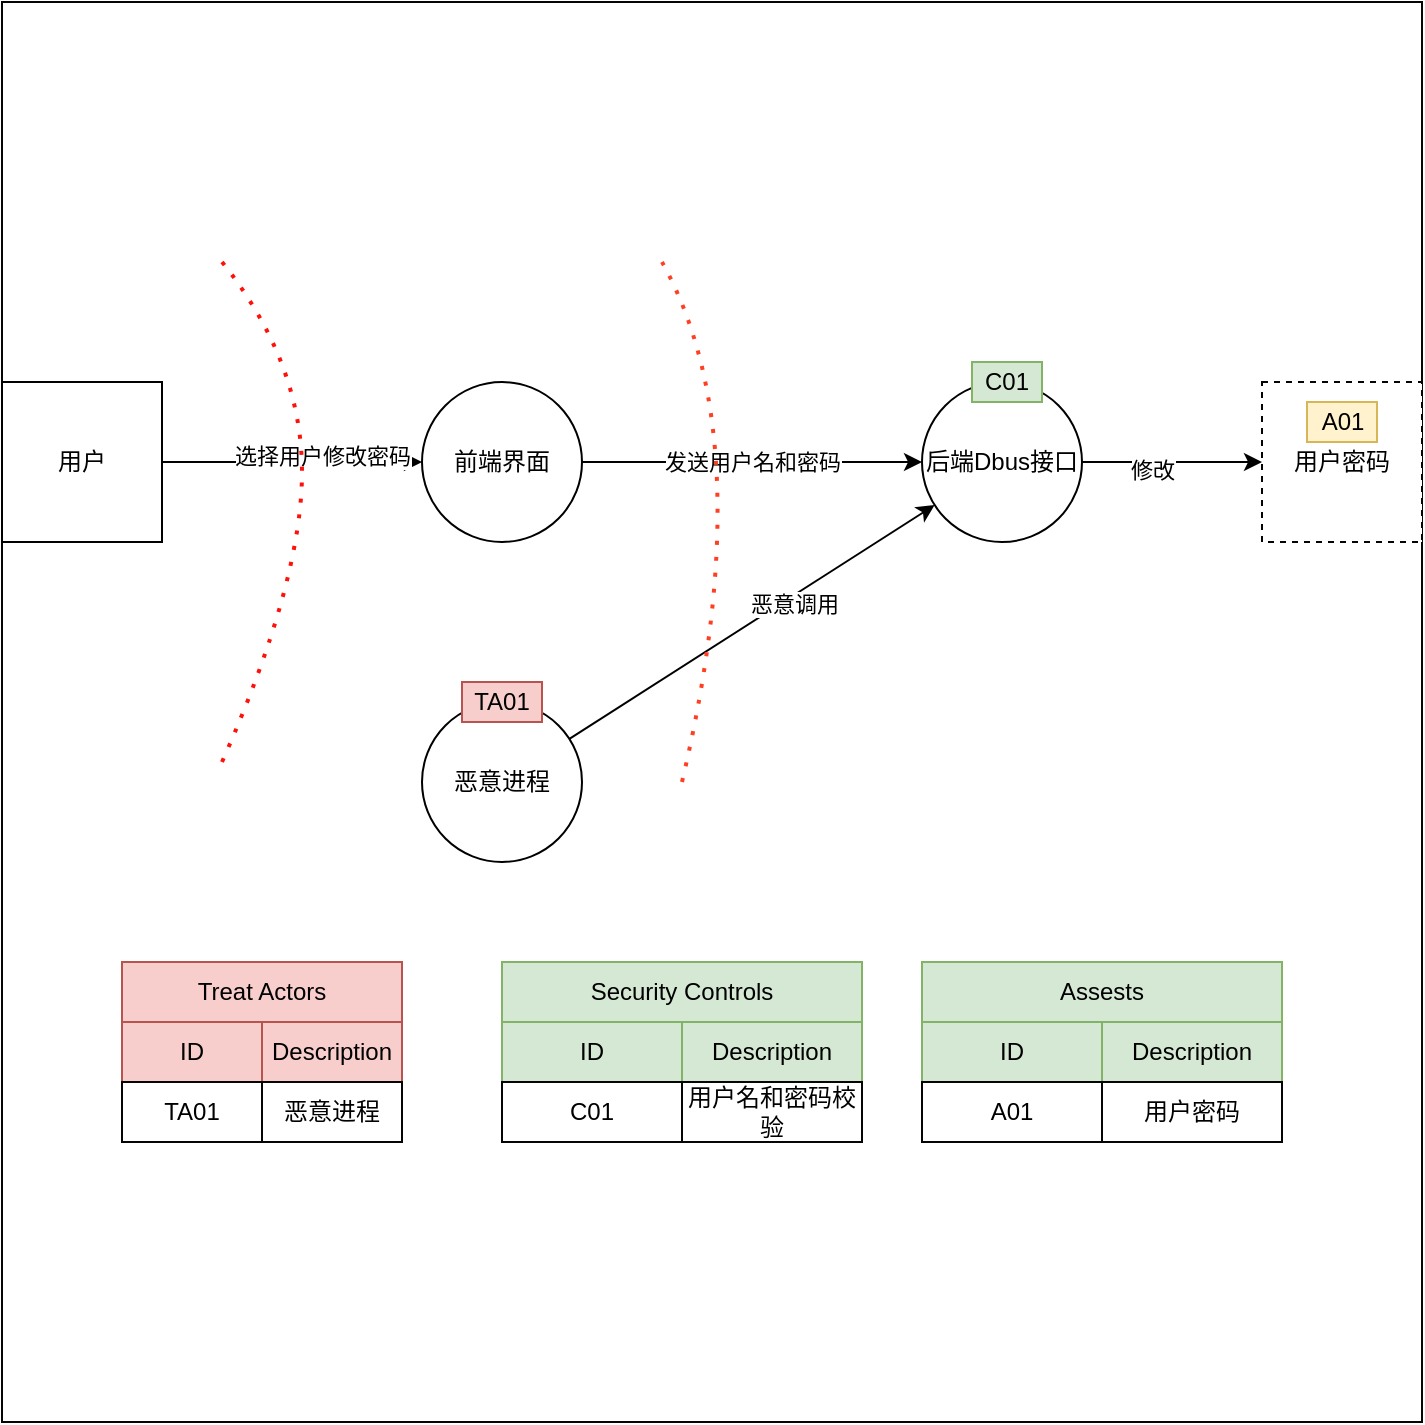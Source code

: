 <mxfile version="20.6.2" type="github">
  <diagram id="kgpKYQtTHZ0yAKxKKP6v" name="Page-1">
    <mxGraphModel dx="1422" dy="749" grid="1" gridSize="10" guides="1" tooltips="1" connect="1" arrows="1" fold="1" page="1" pageScale="1" pageWidth="850" pageHeight="1100" math="0" shadow="0">
      <root>
        <mxCell id="0" />
        <mxCell id="1" parent="0" />
        <mxCell id="4ZVYAhuGB29EE994HRAR-4" value="" style="whiteSpace=wrap;html=1;aspect=fixed;strokeColor=#050505;" vertex="1" parent="1">
          <mxGeometry x="40" y="160" width="710" height="710" as="geometry" />
        </mxCell>
        <object label="" 选中用户修改密码="" id="4ZVYAhuGB29EE994HRAR-9">
          <mxCell style="edgeStyle=orthogonalEdgeStyle;curved=1;orthogonalLoop=1;jettySize=auto;html=1;exitX=1;exitY=0.5;exitDx=0;exitDy=0;" edge="1" parent="1" source="4ZVYAhuGB29EE994HRAR-5" target="4ZVYAhuGB29EE994HRAR-6">
            <mxGeometry relative="1" as="geometry" />
          </mxCell>
        </object>
        <mxCell id="4ZVYAhuGB29EE994HRAR-17" value="选择用户修改密码" style="edgeLabel;html=1;align=center;verticalAlign=middle;resizable=0;points=[];" vertex="1" connectable="0" parent="4ZVYAhuGB29EE994HRAR-9">
          <mxGeometry x="0.224" y="3" relative="1" as="geometry">
            <mxPoint as="offset" />
          </mxGeometry>
        </mxCell>
        <mxCell id="4ZVYAhuGB29EE994HRAR-5" value="用户" style="whiteSpace=wrap;html=1;aspect=fixed;" vertex="1" parent="1">
          <mxGeometry x="40" y="350" width="80" height="80" as="geometry" />
        </mxCell>
        <mxCell id="4ZVYAhuGB29EE994HRAR-10" value="发送用户名和密码" style="edgeStyle=orthogonalEdgeStyle;curved=1;orthogonalLoop=1;jettySize=auto;html=1;" edge="1" parent="1" source="4ZVYAhuGB29EE994HRAR-6" target="4ZVYAhuGB29EE994HRAR-8">
          <mxGeometry relative="1" as="geometry" />
        </mxCell>
        <mxCell id="4ZVYAhuGB29EE994HRAR-6" value="前端界面" style="ellipse;whiteSpace=wrap;html=1;aspect=fixed;" vertex="1" parent="1">
          <mxGeometry x="250" y="350" width="80" height="80" as="geometry" />
        </mxCell>
        <mxCell id="4ZVYAhuGB29EE994HRAR-7" value="恶意进程" style="ellipse;whiteSpace=wrap;html=1;aspect=fixed;" vertex="1" parent="1">
          <mxGeometry x="250" y="510" width="80" height="80" as="geometry" />
        </mxCell>
        <mxCell id="4ZVYAhuGB29EE994HRAR-8" value="后端Dbus接口" style="ellipse;whiteSpace=wrap;html=1;aspect=fixed;" vertex="1" parent="1">
          <mxGeometry x="500" y="350" width="80" height="80" as="geometry" />
        </mxCell>
        <mxCell id="4ZVYAhuGB29EE994HRAR-15" value="" style="endArrow=none;dashed=1;html=1;dashPattern=1 3;strokeWidth=2;curved=1;strokeColor=#FF1008;" edge="1" parent="1">
          <mxGeometry width="50" height="50" relative="1" as="geometry">
            <mxPoint x="150" y="540" as="sourcePoint" />
            <mxPoint x="150" y="290" as="targetPoint" />
            <Array as="points">
              <mxPoint x="150" y="540" />
              <mxPoint x="190" y="450" />
              <mxPoint x="190" y="340" />
              <mxPoint x="150" y="290" />
            </Array>
          </mxGeometry>
        </mxCell>
        <mxCell id="4ZVYAhuGB29EE994HRAR-19" value="TA01" style="rounded=0;whiteSpace=wrap;html=1;fillColor=#f8cecc;strokeColor=#b85450;" vertex="1" parent="1">
          <mxGeometry x="270" y="500" width="40" height="20" as="geometry" />
        </mxCell>
        <mxCell id="4ZVYAhuGB29EE994HRAR-23" value="" style="endArrow=classic;html=1;strokeColor=#000000;rounded=0;" edge="1" parent="1" source="4ZVYAhuGB29EE994HRAR-7" target="4ZVYAhuGB29EE994HRAR-8">
          <mxGeometry width="50" height="50" relative="1" as="geometry">
            <mxPoint x="480" y="570" as="sourcePoint" />
            <mxPoint x="510" y="420" as="targetPoint" />
            <Array as="points" />
          </mxGeometry>
        </mxCell>
        <mxCell id="4ZVYAhuGB29EE994HRAR-28" value="恶意调用" style="edgeLabel;html=1;align=center;verticalAlign=middle;resizable=0;points=[];" vertex="1" connectable="0" parent="4ZVYAhuGB29EE994HRAR-23">
          <mxGeometry x="0.208" y="-4" relative="1" as="geometry">
            <mxPoint as="offset" />
          </mxGeometry>
        </mxCell>
        <mxCell id="4ZVYAhuGB29EE994HRAR-26" value="" style="endArrow=none;dashed=1;html=1;dashPattern=1 3;strokeWidth=2;strokeColor=#FF3F21;curved=1;" edge="1" parent="1">
          <mxGeometry width="50" height="50" relative="1" as="geometry">
            <mxPoint x="380" y="550" as="sourcePoint" />
            <mxPoint x="370" y="290" as="targetPoint" />
            <Array as="points">
              <mxPoint x="380" y="550" />
              <mxPoint x="420" y="380" />
              <mxPoint x="370" y="290" />
            </Array>
          </mxGeometry>
        </mxCell>
        <mxCell id="4ZVYAhuGB29EE994HRAR-30" value="用户密码" style="whiteSpace=wrap;html=1;aspect=fixed;strokeColor=#050505;dashed=1;" vertex="1" parent="1">
          <mxGeometry x="670" y="350" width="80" height="80" as="geometry" />
        </mxCell>
        <mxCell id="4ZVYAhuGB29EE994HRAR-32" value="" style="endArrow=classic;html=1;strokeColor=#000000;curved=1;exitX=1;exitY=0.5;exitDx=0;exitDy=0;entryX=0;entryY=0.5;entryDx=0;entryDy=0;" edge="1" parent="1" source="4ZVYAhuGB29EE994HRAR-8" target="4ZVYAhuGB29EE994HRAR-30">
          <mxGeometry width="50" height="50" relative="1" as="geometry">
            <mxPoint x="600" y="430" as="sourcePoint" />
            <mxPoint x="650" y="380" as="targetPoint" />
          </mxGeometry>
        </mxCell>
        <mxCell id="4ZVYAhuGB29EE994HRAR-35" value="修改" style="edgeLabel;html=1;align=center;verticalAlign=middle;resizable=0;points=[];" vertex="1" connectable="0" parent="4ZVYAhuGB29EE994HRAR-32">
          <mxGeometry x="-0.222" y="-4" relative="1" as="geometry">
            <mxPoint as="offset" />
          </mxGeometry>
        </mxCell>
        <mxCell id="4ZVYAhuGB29EE994HRAR-36" value="C01" style="rounded=0;whiteSpace=wrap;html=1;strokeColor=#82b366;fillColor=#d5e8d4;" vertex="1" parent="1">
          <mxGeometry x="525" y="340" width="35" height="20" as="geometry" />
        </mxCell>
        <mxCell id="4ZVYAhuGB29EE994HRAR-145" value="Treat Actors" style="rounded=0;whiteSpace=wrap;html=1;strokeColor=#b85450;fillColor=#f8cecc;" vertex="1" parent="1">
          <mxGeometry x="100" y="640" width="140" height="30" as="geometry" />
        </mxCell>
        <mxCell id="4ZVYAhuGB29EE994HRAR-147" value="ID" style="rounded=0;whiteSpace=wrap;html=1;strokeColor=#b85450;fillColor=#f8cecc;" vertex="1" parent="1">
          <mxGeometry x="100" y="670" width="70" height="30" as="geometry" />
        </mxCell>
        <mxCell id="4ZVYAhuGB29EE994HRAR-152" value="Description" style="rounded=0;whiteSpace=wrap;html=1;strokeColor=#b85450;fillColor=#f8cecc;" vertex="1" parent="1">
          <mxGeometry x="170" y="670" width="70" height="30" as="geometry" />
        </mxCell>
        <mxCell id="4ZVYAhuGB29EE994HRAR-154" value="TA01" style="rounded=0;whiteSpace=wrap;html=1;strokeColor=#050505;" vertex="1" parent="1">
          <mxGeometry x="100" y="700" width="70" height="30" as="geometry" />
        </mxCell>
        <mxCell id="4ZVYAhuGB29EE994HRAR-155" value="恶意进程" style="rounded=0;whiteSpace=wrap;html=1;strokeColor=#050505;" vertex="1" parent="1">
          <mxGeometry x="170" y="700" width="70" height="30" as="geometry" />
        </mxCell>
        <mxCell id="4ZVYAhuGB29EE994HRAR-161" value="Security Controls" style="rounded=0;whiteSpace=wrap;html=1;strokeColor=#82b366;fillColor=#d5e8d4;" vertex="1" parent="1">
          <mxGeometry x="290" y="640" width="180" height="30" as="geometry" />
        </mxCell>
        <mxCell id="4ZVYAhuGB29EE994HRAR-162" value="ID" style="rounded=0;whiteSpace=wrap;html=1;strokeColor=#82b366;fillColor=#d5e8d4;" vertex="1" parent="1">
          <mxGeometry x="290" y="670" width="90" height="30" as="geometry" />
        </mxCell>
        <mxCell id="4ZVYAhuGB29EE994HRAR-166" value="Description" style="rounded=0;whiteSpace=wrap;html=1;strokeColor=#82b366;fillColor=#d5e8d4;" vertex="1" parent="1">
          <mxGeometry x="380" y="670" width="90" height="30" as="geometry" />
        </mxCell>
        <mxCell id="4ZVYAhuGB29EE994HRAR-167" value="C01" style="rounded=0;whiteSpace=wrap;html=1;strokeColor=#050505;" vertex="1" parent="1">
          <mxGeometry x="290" y="700" width="90" height="30" as="geometry" />
        </mxCell>
        <mxCell id="4ZVYAhuGB29EE994HRAR-168" value="用户名和密码校验" style="rounded=0;whiteSpace=wrap;html=1;strokeColor=#050505;" vertex="1" parent="1">
          <mxGeometry x="380" y="700" width="90" height="30" as="geometry" />
        </mxCell>
        <mxCell id="4ZVYAhuGB29EE994HRAR-181" value="Assests" style="rounded=0;whiteSpace=wrap;html=1;strokeColor=#82b366;fillColor=#d5e8d4;" vertex="1" parent="1">
          <mxGeometry x="500" y="640" width="180" height="30" as="geometry" />
        </mxCell>
        <mxCell id="4ZVYAhuGB29EE994HRAR-182" value="ID" style="rounded=0;whiteSpace=wrap;html=1;strokeColor=#82b366;fillColor=#d5e8d4;" vertex="1" parent="1">
          <mxGeometry x="500" y="670" width="90" height="30" as="geometry" />
        </mxCell>
        <mxCell id="4ZVYAhuGB29EE994HRAR-183" value="Description" style="rounded=0;whiteSpace=wrap;html=1;strokeColor=#82b366;fillColor=#d5e8d4;" vertex="1" parent="1">
          <mxGeometry x="590" y="670" width="90" height="30" as="geometry" />
        </mxCell>
        <mxCell id="4ZVYAhuGB29EE994HRAR-184" value="用户密码" style="rounded=0;whiteSpace=wrap;html=1;strokeColor=#050505;" vertex="1" parent="1">
          <mxGeometry x="590" y="700" width="90" height="30" as="geometry" />
        </mxCell>
        <mxCell id="4ZVYAhuGB29EE994HRAR-185" value="A01" style="rounded=0;whiteSpace=wrap;html=1;strokeColor=#050505;" vertex="1" parent="1">
          <mxGeometry x="500" y="700" width="90" height="30" as="geometry" />
        </mxCell>
        <mxCell id="4ZVYAhuGB29EE994HRAR-186" value="A01" style="rounded=0;whiteSpace=wrap;html=1;strokeColor=#d6b656;fillColor=#fff2cc;" vertex="1" parent="1">
          <mxGeometry x="692.5" y="360" width="35" height="20" as="geometry" />
        </mxCell>
      </root>
    </mxGraphModel>
  </diagram>
</mxfile>
